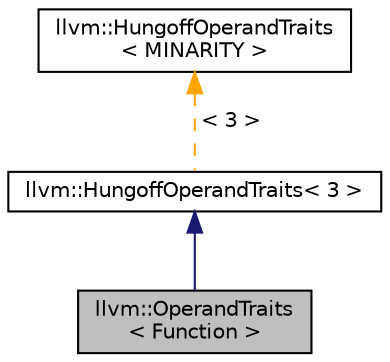 digraph "llvm::OperandTraits&lt; Function &gt;"
{
 // LATEX_PDF_SIZE
  bgcolor="transparent";
  edge [fontname="Helvetica",fontsize="10",labelfontname="Helvetica",labelfontsize="10"];
  node [fontname="Helvetica",fontsize="10",shape=record];
  Node1 [label="llvm::OperandTraits\l\< Function \>",height=0.2,width=0.4,color="black", fillcolor="grey75", style="filled", fontcolor="black",tooltip=" "];
  Node2 -> Node1 [dir="back",color="midnightblue",fontsize="10",style="solid",fontname="Helvetica"];
  Node2 [label="llvm::HungoffOperandTraits\< 3 \>",height=0.2,width=0.4,color="black",URL="$structllvm_1_1HungoffOperandTraits.html",tooltip=" "];
  Node3 -> Node2 [dir="back",color="orange",fontsize="10",style="dashed",label=" \< 3 \>" ,fontname="Helvetica"];
  Node3 [label="llvm::HungoffOperandTraits\l\< MINARITY \>",height=0.2,width=0.4,color="black",URL="$structllvm_1_1HungoffOperandTraits.html",tooltip="HungoffOperandTraits - determine the allocation regime of the Use array when it is not a prefix to th..."];
}
